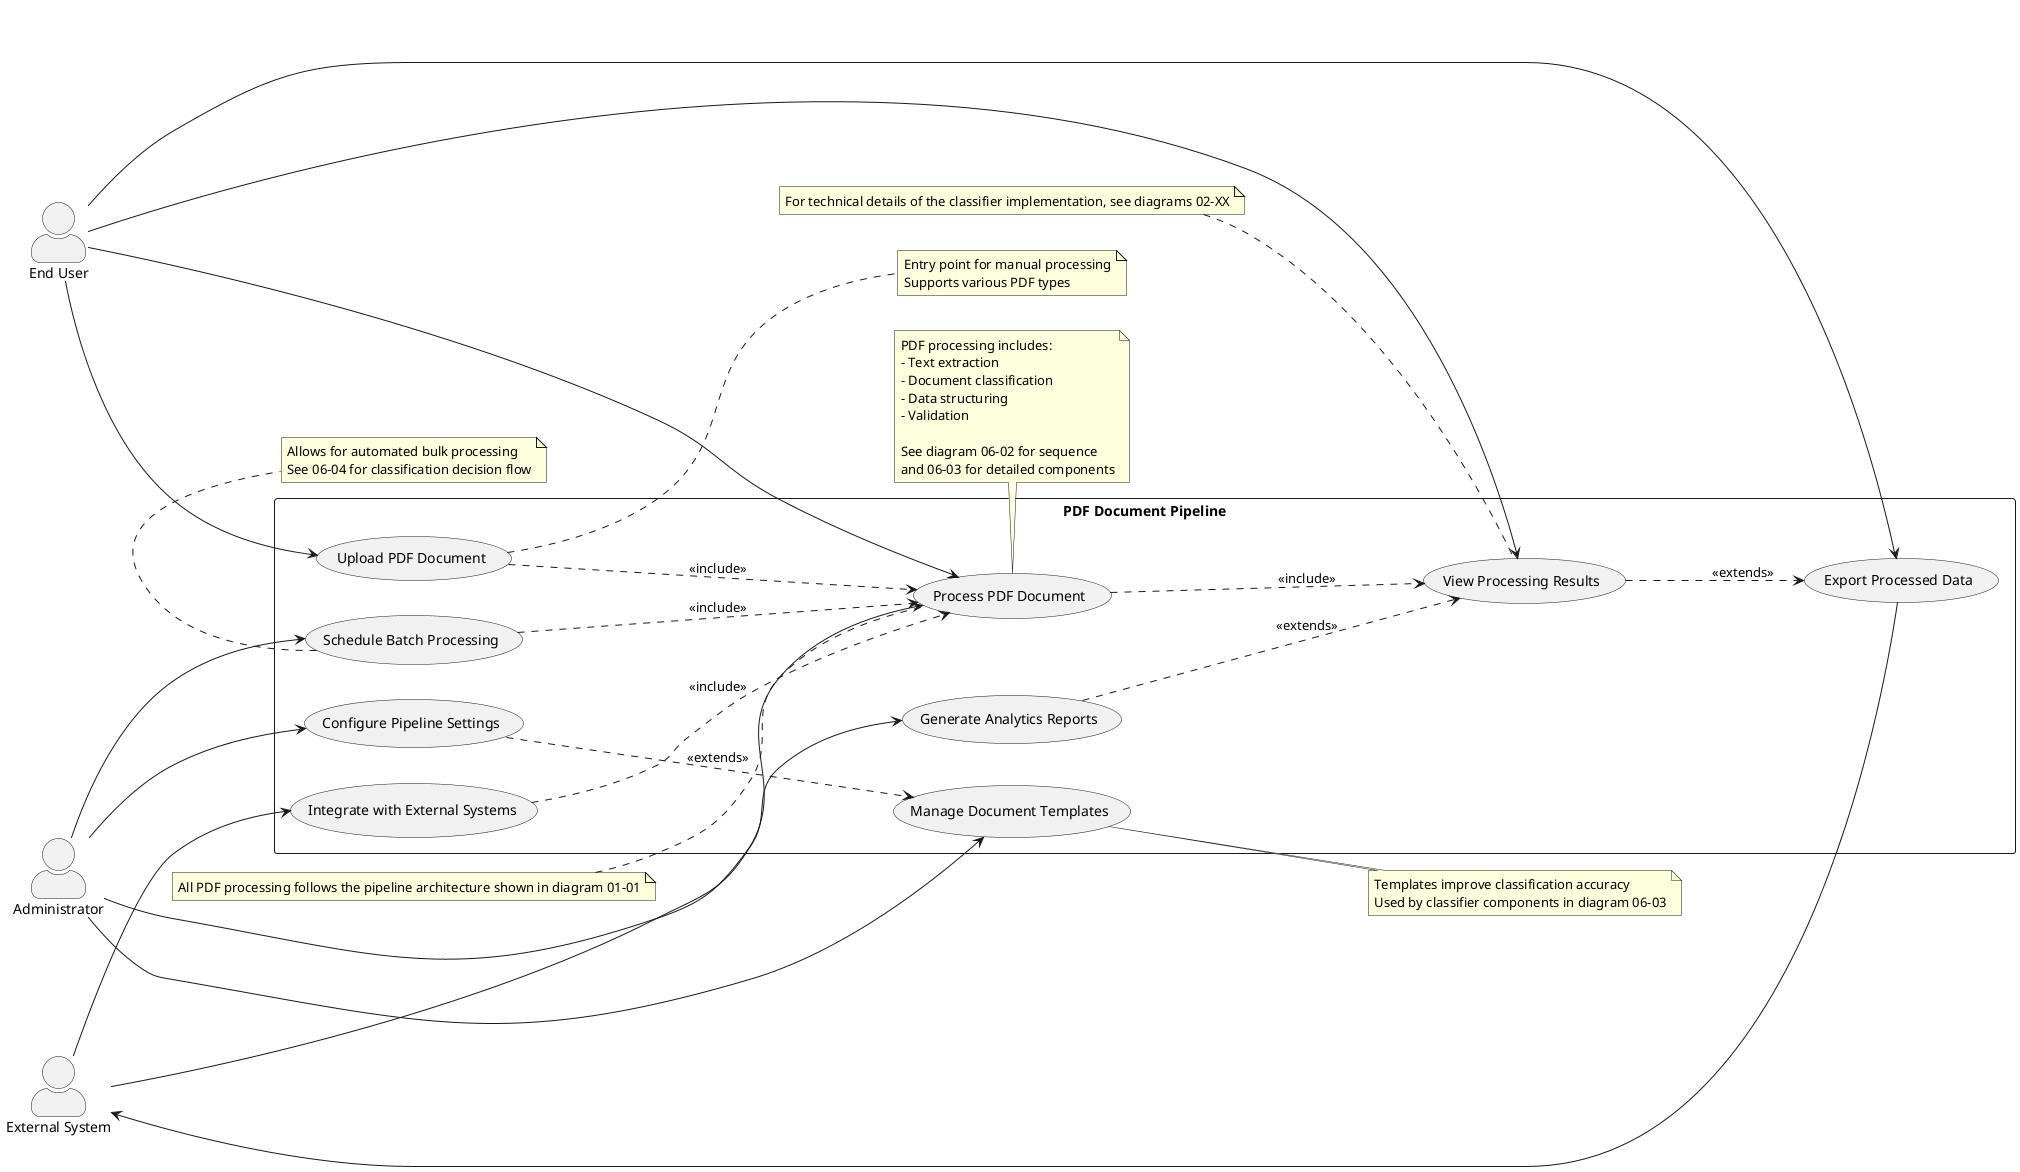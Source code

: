 ' Configure PlantUML server
!define PLANTUML_SERVER_URL https://www.plantuml.com/plantuml

@startuml PDF_Processing_UseCases
left to right direction
skinparam packageStyle rectangle
skinparam actorStyle awesome

actor "End User" as User
actor "Administrator" as Admin
actor "External System" as ExtSystem

rectangle "PDF Document Pipeline" {
  usecase "Upload PDF Document" as UC1
  usecase "Process PDF Document" as UC2
  usecase "View Processing Results" as UC3
  usecase "Export Processed Data" as UC4
  usecase "Configure Pipeline Settings" as UC5
  usecase "Manage Document Templates" as UC6
  usecase "Generate Analytics Reports" as UC7
  usecase "Schedule Batch Processing" as UC8
  usecase "Integrate with External Systems" as UC9
}

User --> UC1
User --> UC2
User --> UC3
User --> UC4

Admin --> UC5
Admin --> UC6
Admin --> UC7
Admin --> UC8

ExtSystem --> UC9
ExtSystem --> UC2
ExtSystem <-- UC4

UC1 ..> UC2 : <<include>>
UC2 ..> UC3 : <<include>>
UC3 ..> UC4 : <<extends>>
UC5 ..> UC6 : <<extends>>
UC7 ..> UC3 : <<extends>>
UC8 ..> UC2 : <<include>>
UC9 ..> UC2 : <<include>>

' Enhanced notes with cross-references
note bottom of UC2
  PDF processing includes:
  - Text extraction
  - Document classification
  - Data structuring
  - Validation
  
  See diagram 06-02 for sequence
  and 06-03 for detailed components
end note

note right of UC1
  Entry point for manual processing
  Supports various PDF types
end note

note right of UC6
  Templates improve classification accuracy
  Used by classifier components in diagram 06-03
end note

note bottom of UC8
  Allows for automated bulk processing
  See 06-04 for classification decision flow
end note

note "All PDF processing follows the pipeline architecture shown in diagram 01-01" as N1
N1 .. UC2

note "For technical details of the classifier implementation, see diagrams 02-XX" as N2
N2 .. UC3

@enduml
